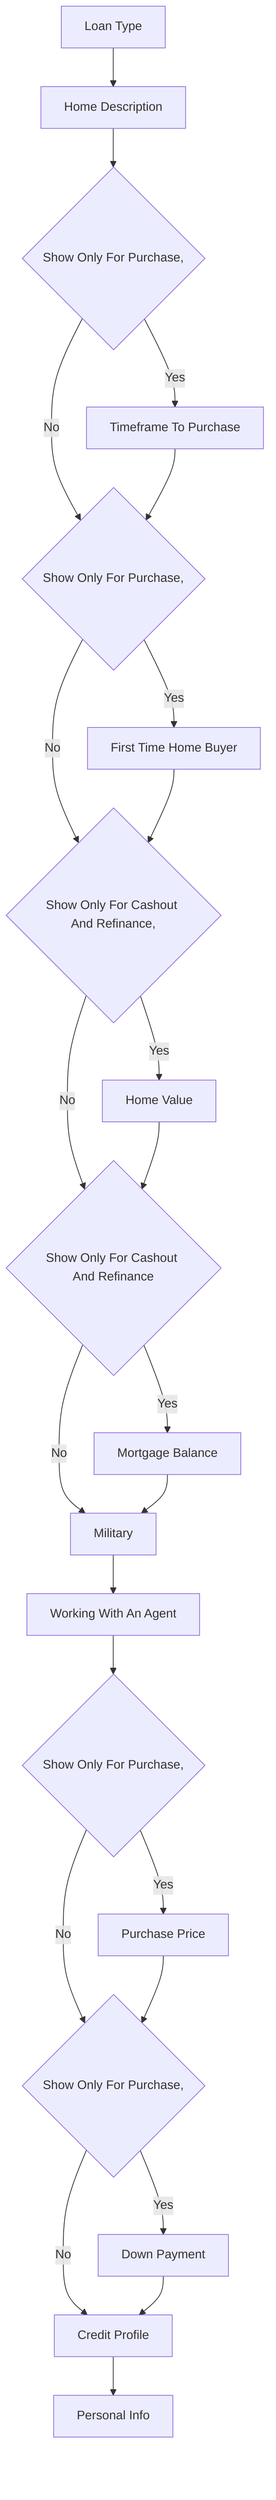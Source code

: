 graph TD
    LoanType["Loan Type"]
    HomeDescription["Home Description"]
    TimeframeToPurchase_cnd{"Show Only For Purchase,"}
    TimeframeToPurchase["Timeframe To Purchase"]
    FirstTimeHomeBuyer_cnd{"Show Only For Purchase,"}
    FirstTimeHomeBuyer["First Time Home Buyer"]
    HomeValue_cnd{"Show Only For Cashout And Refinance,"}
    HomeValue["Home Value"]
    MortgageBalance_cnd{"Show Only For Cashout And Refinance"}
    MortgageBalance["Mortgage Balance"]
    Military["Military"]
    WorkingWithAnAgent["Working With An Agent"]
    PurchasePrice_cnd{"Show Only For Purchase,"}
    PurchasePrice["Purchase Price"]
    DownPayment_cnd{"Show Only For Purchase,"}
    DownPayment["Down Payment"]
    CreditProfile["Credit Profile"]
    PersonalInfo["Personal Info"]
    TimeframeToPurchase_cnd--"Yes"-->TimeframeToPurchase
    TimeframeToPurchase_cnd--"No"-->FirstTimeHomeBuyer_cnd
    FirstTimeHomeBuyer_cnd--"Yes"-->FirstTimeHomeBuyer
    FirstTimeHomeBuyer_cnd--"No"-->HomeValue_cnd
    HomeValue_cnd--"Yes"-->HomeValue
    HomeValue_cnd--"No"-->MortgageBalance_cnd
    MortgageBalance_cnd--"Yes"-->MortgageBalance
    MortgageBalance_cnd--"No"-->Military
    PurchasePrice_cnd--"Yes"-->PurchasePrice
    PurchasePrice_cnd--"No"-->DownPayment_cnd
    DownPayment_cnd--"Yes"-->DownPayment
    DownPayment_cnd--"No"-->CreditProfile
    LoanType--" "-->HomeDescription
    HomeDescription--" "-->TimeframeToPurchase_cnd
    TimeframeToPurchase--" "-->FirstTimeHomeBuyer_cnd
    FirstTimeHomeBuyer--" "-->HomeValue_cnd
    HomeValue--" "-->MortgageBalance_cnd
    MortgageBalance--" "-->Military
    Military--" "-->WorkingWithAnAgent
    WorkingWithAnAgent--" "-->PurchasePrice_cnd
    PurchasePrice--" "-->DownPayment_cnd
    DownPayment--" "-->CreditProfile
    CreditProfile--" "-->PersonalInfo
